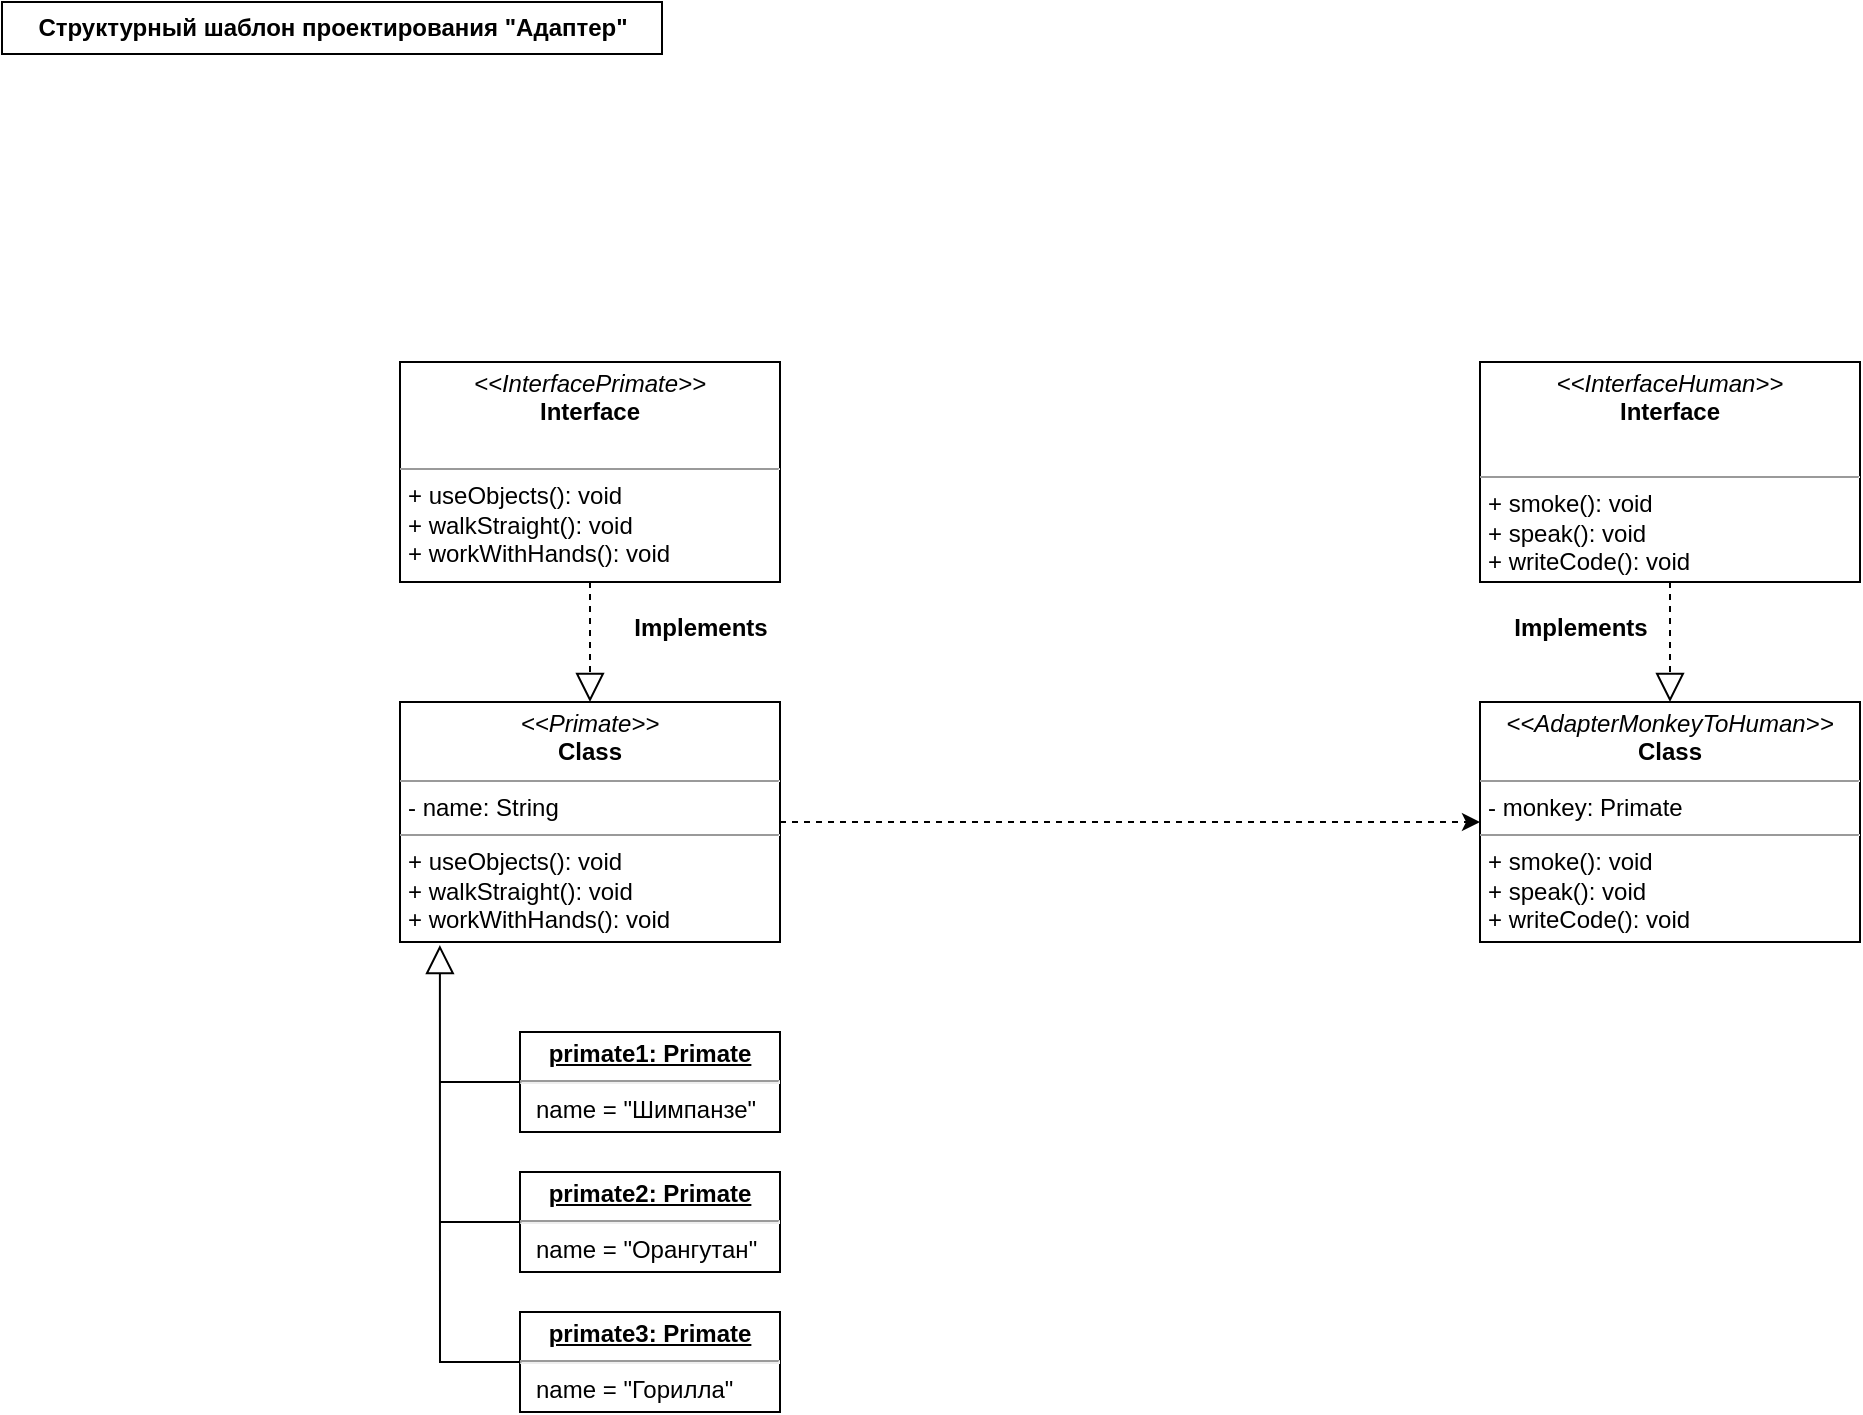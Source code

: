 <mxfile version="21.7.1" type="device">
  <diagram name="Страница — 1" id="JzwpezF2Ko6A2Kj2kwV2">
    <mxGraphModel dx="1976" dy="1164" grid="1" gridSize="10" guides="1" tooltips="1" connect="1" arrows="1" fold="1" page="1" pageScale="1" pageWidth="1169" pageHeight="827" math="0" shadow="0">
      <root>
        <mxCell id="0" />
        <mxCell id="1" parent="0" />
        <mxCell id="IMj2fzQYVMBfM7hcxuZC-2" value="Структурный шаблон проектирования &quot;Адаптер&quot;" style="text;align=center;fontStyle=1;verticalAlign=middle;spacingLeft=3;spacingRight=3;strokeColor=default;rotatable=0;points=[[0,0.5],[1,0.5]];portConstraint=eastwest;html=1;" parent="1" vertex="1">
          <mxGeometry x="20" y="10" width="330" height="26" as="geometry" />
        </mxCell>
        <mxCell id="llzTIllCYsuSX9nDSKB4-1" value="&lt;p style=&quot;margin:0px;margin-top:4px;text-align:center;&quot;&gt;&lt;i&gt;&amp;lt;&amp;lt;AdapterMonkeyToHuman&amp;gt;&amp;gt;&lt;/i&gt;&lt;br&gt;&lt;b&gt;Class&lt;/b&gt;&lt;/p&gt;&lt;hr size=&quot;1&quot;&gt;&lt;p style=&quot;margin:0px;margin-left:4px;&quot;&gt;- monkey: Primate&lt;br&gt;&lt;/p&gt;&lt;hr size=&quot;1&quot;&gt;&lt;p style=&quot;margin:0px;margin-left:4px;&quot;&gt;+ smoke(): void&lt;br&gt;+ speak(): void&lt;/p&gt;&lt;p style=&quot;margin:0px;margin-left:4px;&quot;&gt;+ writeCode(): void&lt;/p&gt;" style="verticalAlign=top;align=left;overflow=fill;fontSize=12;fontFamily=Helvetica;html=1;whiteSpace=wrap;" vertex="1" parent="1">
          <mxGeometry x="759" y="360" width="190" height="120" as="geometry" />
        </mxCell>
        <mxCell id="llzTIllCYsuSX9nDSKB4-2" value="&lt;p style=&quot;margin:0px;margin-top:4px;text-align:center;&quot;&gt;&lt;i&gt;&amp;lt;&amp;lt;InterfaceHuman&amp;gt;&amp;gt;&lt;/i&gt;&lt;br&gt;&lt;b&gt;Interface&lt;/b&gt;&lt;/p&gt;&lt;p style=&quot;margin:0px;margin-top:4px;text-align:center;&quot;&gt;&lt;b&gt;&lt;br&gt;&lt;/b&gt;&lt;/p&gt;&lt;hr size=&quot;1&quot;&gt;&lt;p style=&quot;margin:0px;margin-left:4px;&quot;&gt;&lt;/p&gt;&lt;p style=&quot;margin:0px;margin-left:4px;&quot;&gt;+ smoke(): void&lt;br&gt;+ speak(): void&lt;/p&gt;&lt;p style=&quot;margin:0px;margin-left:4px;&quot;&gt;+ writeCode(): void&lt;/p&gt;" style="verticalAlign=top;align=left;overflow=fill;fontSize=12;fontFamily=Helvetica;html=1;whiteSpace=wrap;" vertex="1" parent="1">
          <mxGeometry x="759" y="190" width="190" height="110" as="geometry" />
        </mxCell>
        <mxCell id="llzTIllCYsuSX9nDSKB4-3" value="" style="endArrow=block;dashed=1;endFill=0;endSize=12;html=1;rounded=0;exitX=0.5;exitY=1;exitDx=0;exitDy=0;" edge="1" parent="1" source="llzTIllCYsuSX9nDSKB4-2" target="llzTIllCYsuSX9nDSKB4-1">
          <mxGeometry width="160" relative="1" as="geometry">
            <mxPoint x="799" y="335" as="sourcePoint" />
            <mxPoint x="959" y="335" as="targetPoint" />
          </mxGeometry>
        </mxCell>
        <mxCell id="llzTIllCYsuSX9nDSKB4-4" value="&lt;p style=&quot;margin:0px;margin-top:4px;text-align:center;text-decoration:underline;&quot;&gt;&lt;b&gt;primate1: Primate&lt;/b&gt;&lt;/p&gt;&lt;hr&gt;&lt;p style=&quot;margin:0px;margin-left:8px;&quot;&gt;name = &quot;Шимпанзе&quot;&lt;br&gt;&lt;/p&gt;" style="verticalAlign=top;align=left;overflow=fill;fontSize=12;fontFamily=Helvetica;html=1;whiteSpace=wrap;" vertex="1" parent="1">
          <mxGeometry x="279" y="525" width="130" height="50" as="geometry" />
        </mxCell>
        <mxCell id="llzTIllCYsuSX9nDSKB4-5" value="&lt;p style=&quot;margin:0px;margin-top:4px;text-align:center;text-decoration:underline;&quot;&gt;&lt;b&gt;primate2: Primate&lt;/b&gt;&lt;/p&gt;&lt;hr&gt;&lt;p style=&quot;margin:0px;margin-left:8px;&quot;&gt;name = &quot;Орангутан&lt;span style=&quot;background-color: initial;&quot;&gt;&quot;&lt;/span&gt;&lt;/p&gt;" style="verticalAlign=top;align=left;overflow=fill;fontSize=12;fontFamily=Helvetica;html=1;whiteSpace=wrap;" vertex="1" parent="1">
          <mxGeometry x="279" y="595" width="130" height="50" as="geometry" />
        </mxCell>
        <mxCell id="llzTIllCYsuSX9nDSKB4-6" value="&lt;p style=&quot;margin:0px;margin-top:4px;text-align:center;text-decoration:underline;&quot;&gt;&lt;b&gt;primate3: Primate&lt;/b&gt;&lt;/p&gt;&lt;hr&gt;&lt;p style=&quot;margin:0px;margin-left:8px;&quot;&gt;name = &quot;Горилла&lt;span style=&quot;background-color: initial;&quot;&gt;&quot;&lt;/span&gt;&lt;/p&gt;" style="verticalAlign=top;align=left;overflow=fill;fontSize=12;fontFamily=Helvetica;html=1;whiteSpace=wrap;" vertex="1" parent="1">
          <mxGeometry x="279" y="665" width="130" height="50" as="geometry" />
        </mxCell>
        <mxCell id="llzTIllCYsuSX9nDSKB4-20" style="edgeStyle=orthogonalEdgeStyle;rounded=0;orthogonalLoop=1;jettySize=auto;html=1;exitX=1;exitY=0.5;exitDx=0;exitDy=0;entryX=0;entryY=0.5;entryDx=0;entryDy=0;dashed=1;" edge="1" parent="1" source="llzTIllCYsuSX9nDSKB4-7" target="llzTIllCYsuSX9nDSKB4-1">
          <mxGeometry relative="1" as="geometry" />
        </mxCell>
        <mxCell id="llzTIllCYsuSX9nDSKB4-7" value="&lt;p style=&quot;margin:0px;margin-top:4px;text-align:center;&quot;&gt;&lt;i&gt;&amp;lt;&amp;lt;Primate&amp;gt;&amp;gt;&lt;/i&gt;&lt;br&gt;&lt;b&gt;Class&lt;/b&gt;&lt;/p&gt;&lt;hr size=&quot;1&quot;&gt;&lt;p style=&quot;margin:0px;margin-left:4px;&quot;&gt;- name: String&lt;br&gt;&lt;/p&gt;&lt;hr size=&quot;1&quot;&gt;&lt;p style=&quot;margin:0px;margin-left:4px;&quot;&gt;+&amp;nbsp;useObjects&lt;span style=&quot;background-color: initial;&quot;&gt;(): void&lt;/span&gt;&lt;/p&gt;&lt;p style=&quot;margin:0px;margin-left:4px;&quot;&gt;+&amp;nbsp;walkStraight&lt;span style=&quot;background-color: initial;&quot;&gt;(): void&lt;/span&gt;&lt;/p&gt;&lt;p style=&quot;margin:0px;margin-left:4px;&quot;&gt;+&amp;nbsp;workWithHands&lt;span style=&quot;background-color: initial;&quot;&gt;(): void&lt;/span&gt;&lt;/p&gt;" style="verticalAlign=top;align=left;overflow=fill;fontSize=12;fontFamily=Helvetica;html=1;whiteSpace=wrap;" vertex="1" parent="1">
          <mxGeometry x="219" y="360" width="190" height="120" as="geometry" />
        </mxCell>
        <mxCell id="llzTIllCYsuSX9nDSKB4-8" value="&lt;p style=&quot;margin:0px;margin-top:4px;text-align:center;&quot;&gt;&lt;i&gt;&amp;lt;&amp;lt;InterfacePrimate&amp;gt;&amp;gt;&lt;/i&gt;&lt;br&gt;&lt;b&gt;Interface&lt;/b&gt;&lt;/p&gt;&lt;p style=&quot;margin:0px;margin-left:4px;&quot;&gt;&lt;br&gt;&lt;/p&gt;&lt;hr size=&quot;1&quot;&gt;&lt;p style=&quot;margin:0px;margin-left:4px;&quot;&gt;+&amp;nbsp;useObjects&lt;span style=&quot;background-color: initial;&quot;&gt;(): void&lt;/span&gt;&lt;/p&gt;&lt;p style=&quot;margin:0px;margin-left:4px;&quot;&gt;+&amp;nbsp;walkStraight&lt;span style=&quot;background-color: initial;&quot;&gt;(): void&lt;/span&gt;&lt;/p&gt;&lt;p style=&quot;margin:0px;margin-left:4px;&quot;&gt;+&amp;nbsp;workWithHands&lt;span style=&quot;background-color: initial;&quot;&gt;(): void&lt;/span&gt;&lt;/p&gt;" style="verticalAlign=top;align=left;overflow=fill;fontSize=12;fontFamily=Helvetica;html=1;whiteSpace=wrap;" vertex="1" parent="1">
          <mxGeometry x="219" y="190" width="190" height="110" as="geometry" />
        </mxCell>
        <mxCell id="llzTIllCYsuSX9nDSKB4-9" value="" style="endArrow=block;dashed=1;endFill=0;endSize=12;html=1;rounded=0;" edge="1" parent="1" source="llzTIllCYsuSX9nDSKB4-8" target="llzTIllCYsuSX9nDSKB4-7">
          <mxGeometry width="160" relative="1" as="geometry">
            <mxPoint x="499" y="570" as="sourcePoint" />
            <mxPoint x="659" y="570" as="targetPoint" />
          </mxGeometry>
        </mxCell>
        <mxCell id="llzTIllCYsuSX9nDSKB4-17" value="" style="endArrow=block;endFill=0;endSize=12;html=1;rounded=0;exitX=0;exitY=0.5;exitDx=0;exitDy=0;entryX=0.105;entryY=1.013;entryDx=0;entryDy=0;entryPerimeter=0;" edge="1" parent="1" source="llzTIllCYsuSX9nDSKB4-6" target="llzTIllCYsuSX9nDSKB4-7">
          <mxGeometry width="160" relative="1" as="geometry">
            <mxPoint x="179" y="549.5" as="sourcePoint" />
            <mxPoint x="339" y="549.5" as="targetPoint" />
            <Array as="points">
              <mxPoint x="239" y="690" />
            </Array>
          </mxGeometry>
        </mxCell>
        <mxCell id="llzTIllCYsuSX9nDSKB4-18" value="" style="line;strokeWidth=1;fillColor=none;align=left;verticalAlign=middle;spacingTop=-1;spacingLeft=3;spacingRight=3;rotatable=0;labelPosition=right;points=[];portConstraint=eastwest;strokeColor=inherit;" vertex="1" parent="1">
          <mxGeometry x="239" y="546" width="40" height="8" as="geometry" />
        </mxCell>
        <mxCell id="llzTIllCYsuSX9nDSKB4-19" value="" style="line;strokeWidth=1;fillColor=none;align=left;verticalAlign=middle;spacingTop=-1;spacingLeft=3;spacingRight=3;rotatable=0;labelPosition=right;points=[];portConstraint=eastwest;strokeColor=inherit;" vertex="1" parent="1">
          <mxGeometry x="239" y="616" width="40" height="8" as="geometry" />
        </mxCell>
        <mxCell id="llzTIllCYsuSX9nDSKB4-22" value="Implements" style="text;align=center;fontStyle=1;verticalAlign=middle;spacingLeft=3;spacingRight=3;strokeColor=none;rotatable=0;points=[[0,0.5],[1,0.5]];portConstraint=eastwest;html=1;opacity=40;" vertex="1" parent="1">
          <mxGeometry x="329" y="310" width="80" height="26" as="geometry" />
        </mxCell>
        <mxCell id="llzTIllCYsuSX9nDSKB4-23" value="Implements" style="text;align=center;fontStyle=1;verticalAlign=middle;spacingLeft=3;spacingRight=3;strokeColor=none;rotatable=0;points=[[0,0.5],[1,0.5]];portConstraint=eastwest;html=1;opacity=40;" vertex="1" parent="1">
          <mxGeometry x="769" y="310" width="80" height="26" as="geometry" />
        </mxCell>
      </root>
    </mxGraphModel>
  </diagram>
</mxfile>
